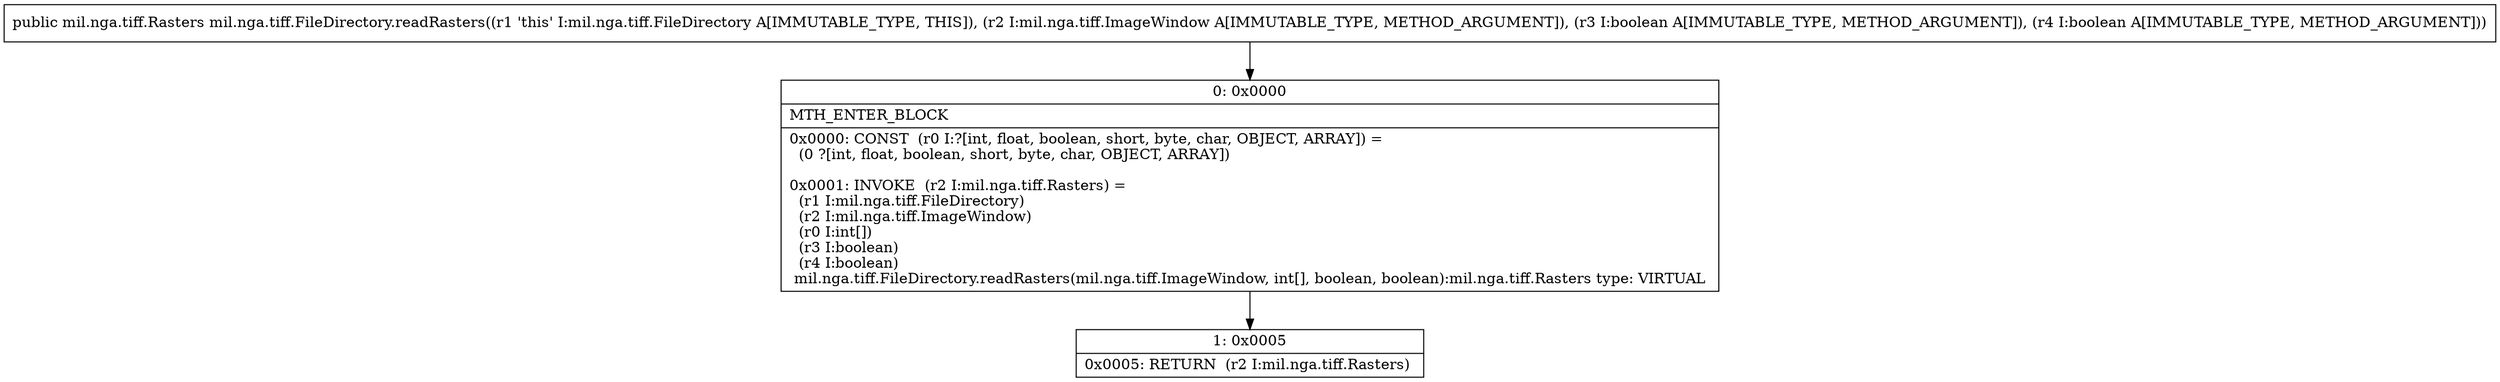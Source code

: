 digraph "CFG formil.nga.tiff.FileDirectory.readRasters(Lmil\/nga\/tiff\/ImageWindow;ZZ)Lmil\/nga\/tiff\/Rasters;" {
Node_0 [shape=record,label="{0\:\ 0x0000|MTH_ENTER_BLOCK\l|0x0000: CONST  (r0 I:?[int, float, boolean, short, byte, char, OBJECT, ARRAY]) = \l  (0 ?[int, float, boolean, short, byte, char, OBJECT, ARRAY])\l \l0x0001: INVOKE  (r2 I:mil.nga.tiff.Rasters) = \l  (r1 I:mil.nga.tiff.FileDirectory)\l  (r2 I:mil.nga.tiff.ImageWindow)\l  (r0 I:int[])\l  (r3 I:boolean)\l  (r4 I:boolean)\l mil.nga.tiff.FileDirectory.readRasters(mil.nga.tiff.ImageWindow, int[], boolean, boolean):mil.nga.tiff.Rasters type: VIRTUAL \l}"];
Node_1 [shape=record,label="{1\:\ 0x0005|0x0005: RETURN  (r2 I:mil.nga.tiff.Rasters) \l}"];
MethodNode[shape=record,label="{public mil.nga.tiff.Rasters mil.nga.tiff.FileDirectory.readRasters((r1 'this' I:mil.nga.tiff.FileDirectory A[IMMUTABLE_TYPE, THIS]), (r2 I:mil.nga.tiff.ImageWindow A[IMMUTABLE_TYPE, METHOD_ARGUMENT]), (r3 I:boolean A[IMMUTABLE_TYPE, METHOD_ARGUMENT]), (r4 I:boolean A[IMMUTABLE_TYPE, METHOD_ARGUMENT])) }"];
MethodNode -> Node_0;
Node_0 -> Node_1;
}

